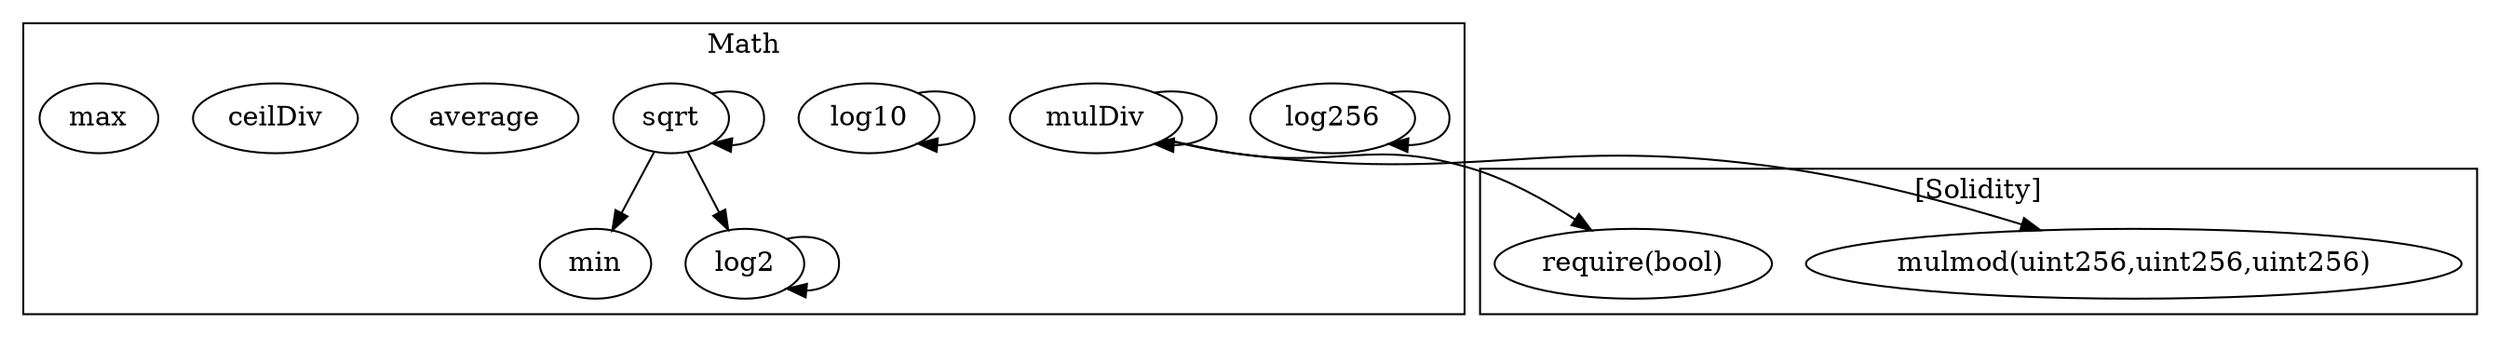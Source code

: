 strict digraph {
subgraph cluster_6055_Math {
label = "Math"
"6055_log256" [label="log256"]
"6055_sqrt" [label="sqrt"]
"6055_min" [label="min"]
"6055_log2" [label="log2"]
"6055_log10" [label="log10"]
"6055_mulDiv" [label="mulDiv"]
"6055_average" [label="average"]
"6055_ceilDiv" [label="ceilDiv"]
"6055_max" [label="max"]
"6055_log2" -> "6055_log2"
"6055_mulDiv" -> "6055_mulDiv"
"6055_log256" -> "6055_log256"
"6055_sqrt" -> "6055_min"
"6055_log10" -> "6055_log10"
"6055_sqrt" -> "6055_log2"
"6055_sqrt" -> "6055_sqrt"
}subgraph cluster_solidity {
label = "[Solidity]"
"mulmod(uint256,uint256,uint256)" 
"require(bool)" 
"6055_mulDiv" -> "require(bool)"
"6055_mulDiv" -> "mulmod(uint256,uint256,uint256)"
}
}